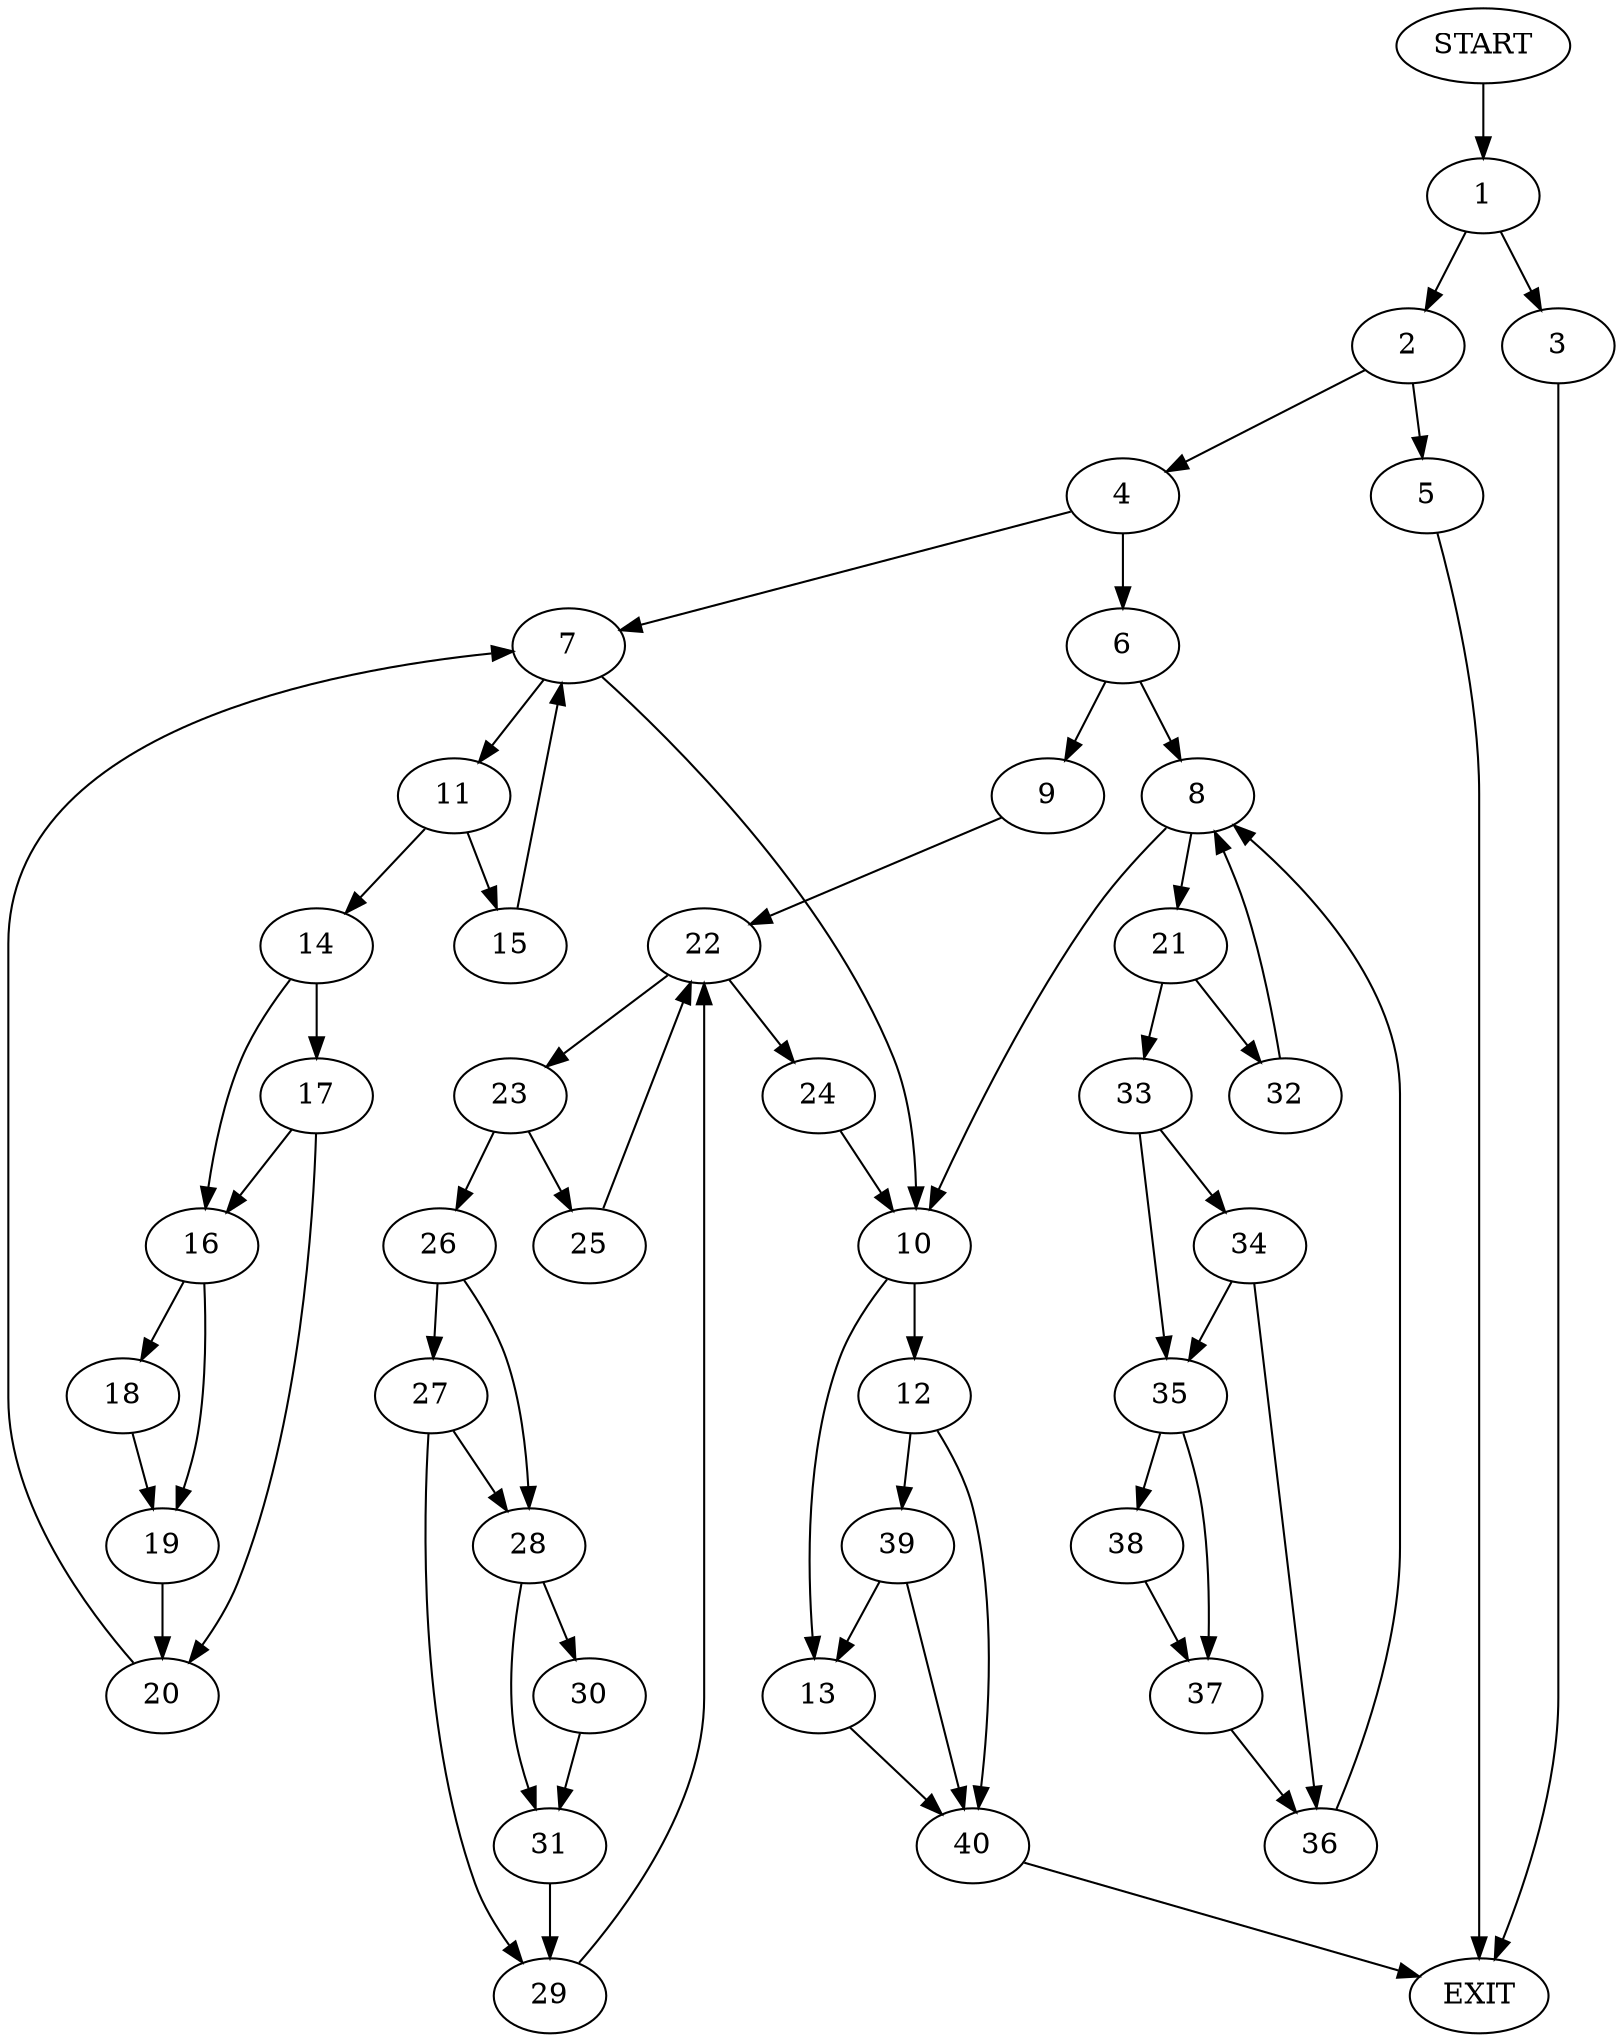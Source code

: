 digraph {
0 [label="START"]
41 [label="EXIT"]
0 -> 1
1 -> 2
1 -> 3
2 -> 4
2 -> 5
3 -> 41
5 -> 41
4 -> 6
4 -> 7
6 -> 8
6 -> 9
7 -> 10
7 -> 11
10 -> 12
10 -> 13
11 -> 14
11 -> 15
14 -> 16
14 -> 17
15 -> 7
16 -> 18
16 -> 19
17 -> 16
17 -> 20
20 -> 7
19 -> 20
18 -> 19
8 -> 10
8 -> 21
9 -> 22
22 -> 23
22 -> 24
24 -> 10
23 -> 25
23 -> 26
25 -> 22
26 -> 27
26 -> 28
27 -> 29
27 -> 28
28 -> 30
28 -> 31
29 -> 22
30 -> 31
31 -> 29
21 -> 32
21 -> 33
32 -> 8
33 -> 34
33 -> 35
34 -> 35
34 -> 36
35 -> 37
35 -> 38
36 -> 8
37 -> 36
38 -> 37
12 -> 39
12 -> 40
13 -> 40
40 -> 41
39 -> 13
39 -> 40
}
